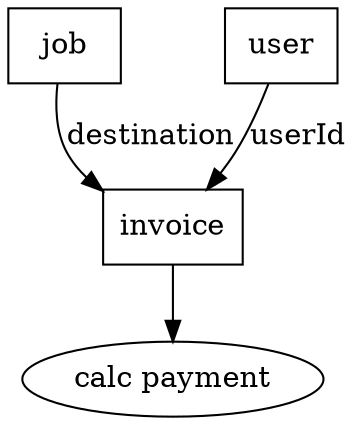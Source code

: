 digraph G {
	job                         [shape=box];
	user                        [shape=box];
	invoice                     [shape=box];
	job -> invoice              [label="destination"];
	user -> invoice             [label="userId"];
	invoice -> "calc payment";
}